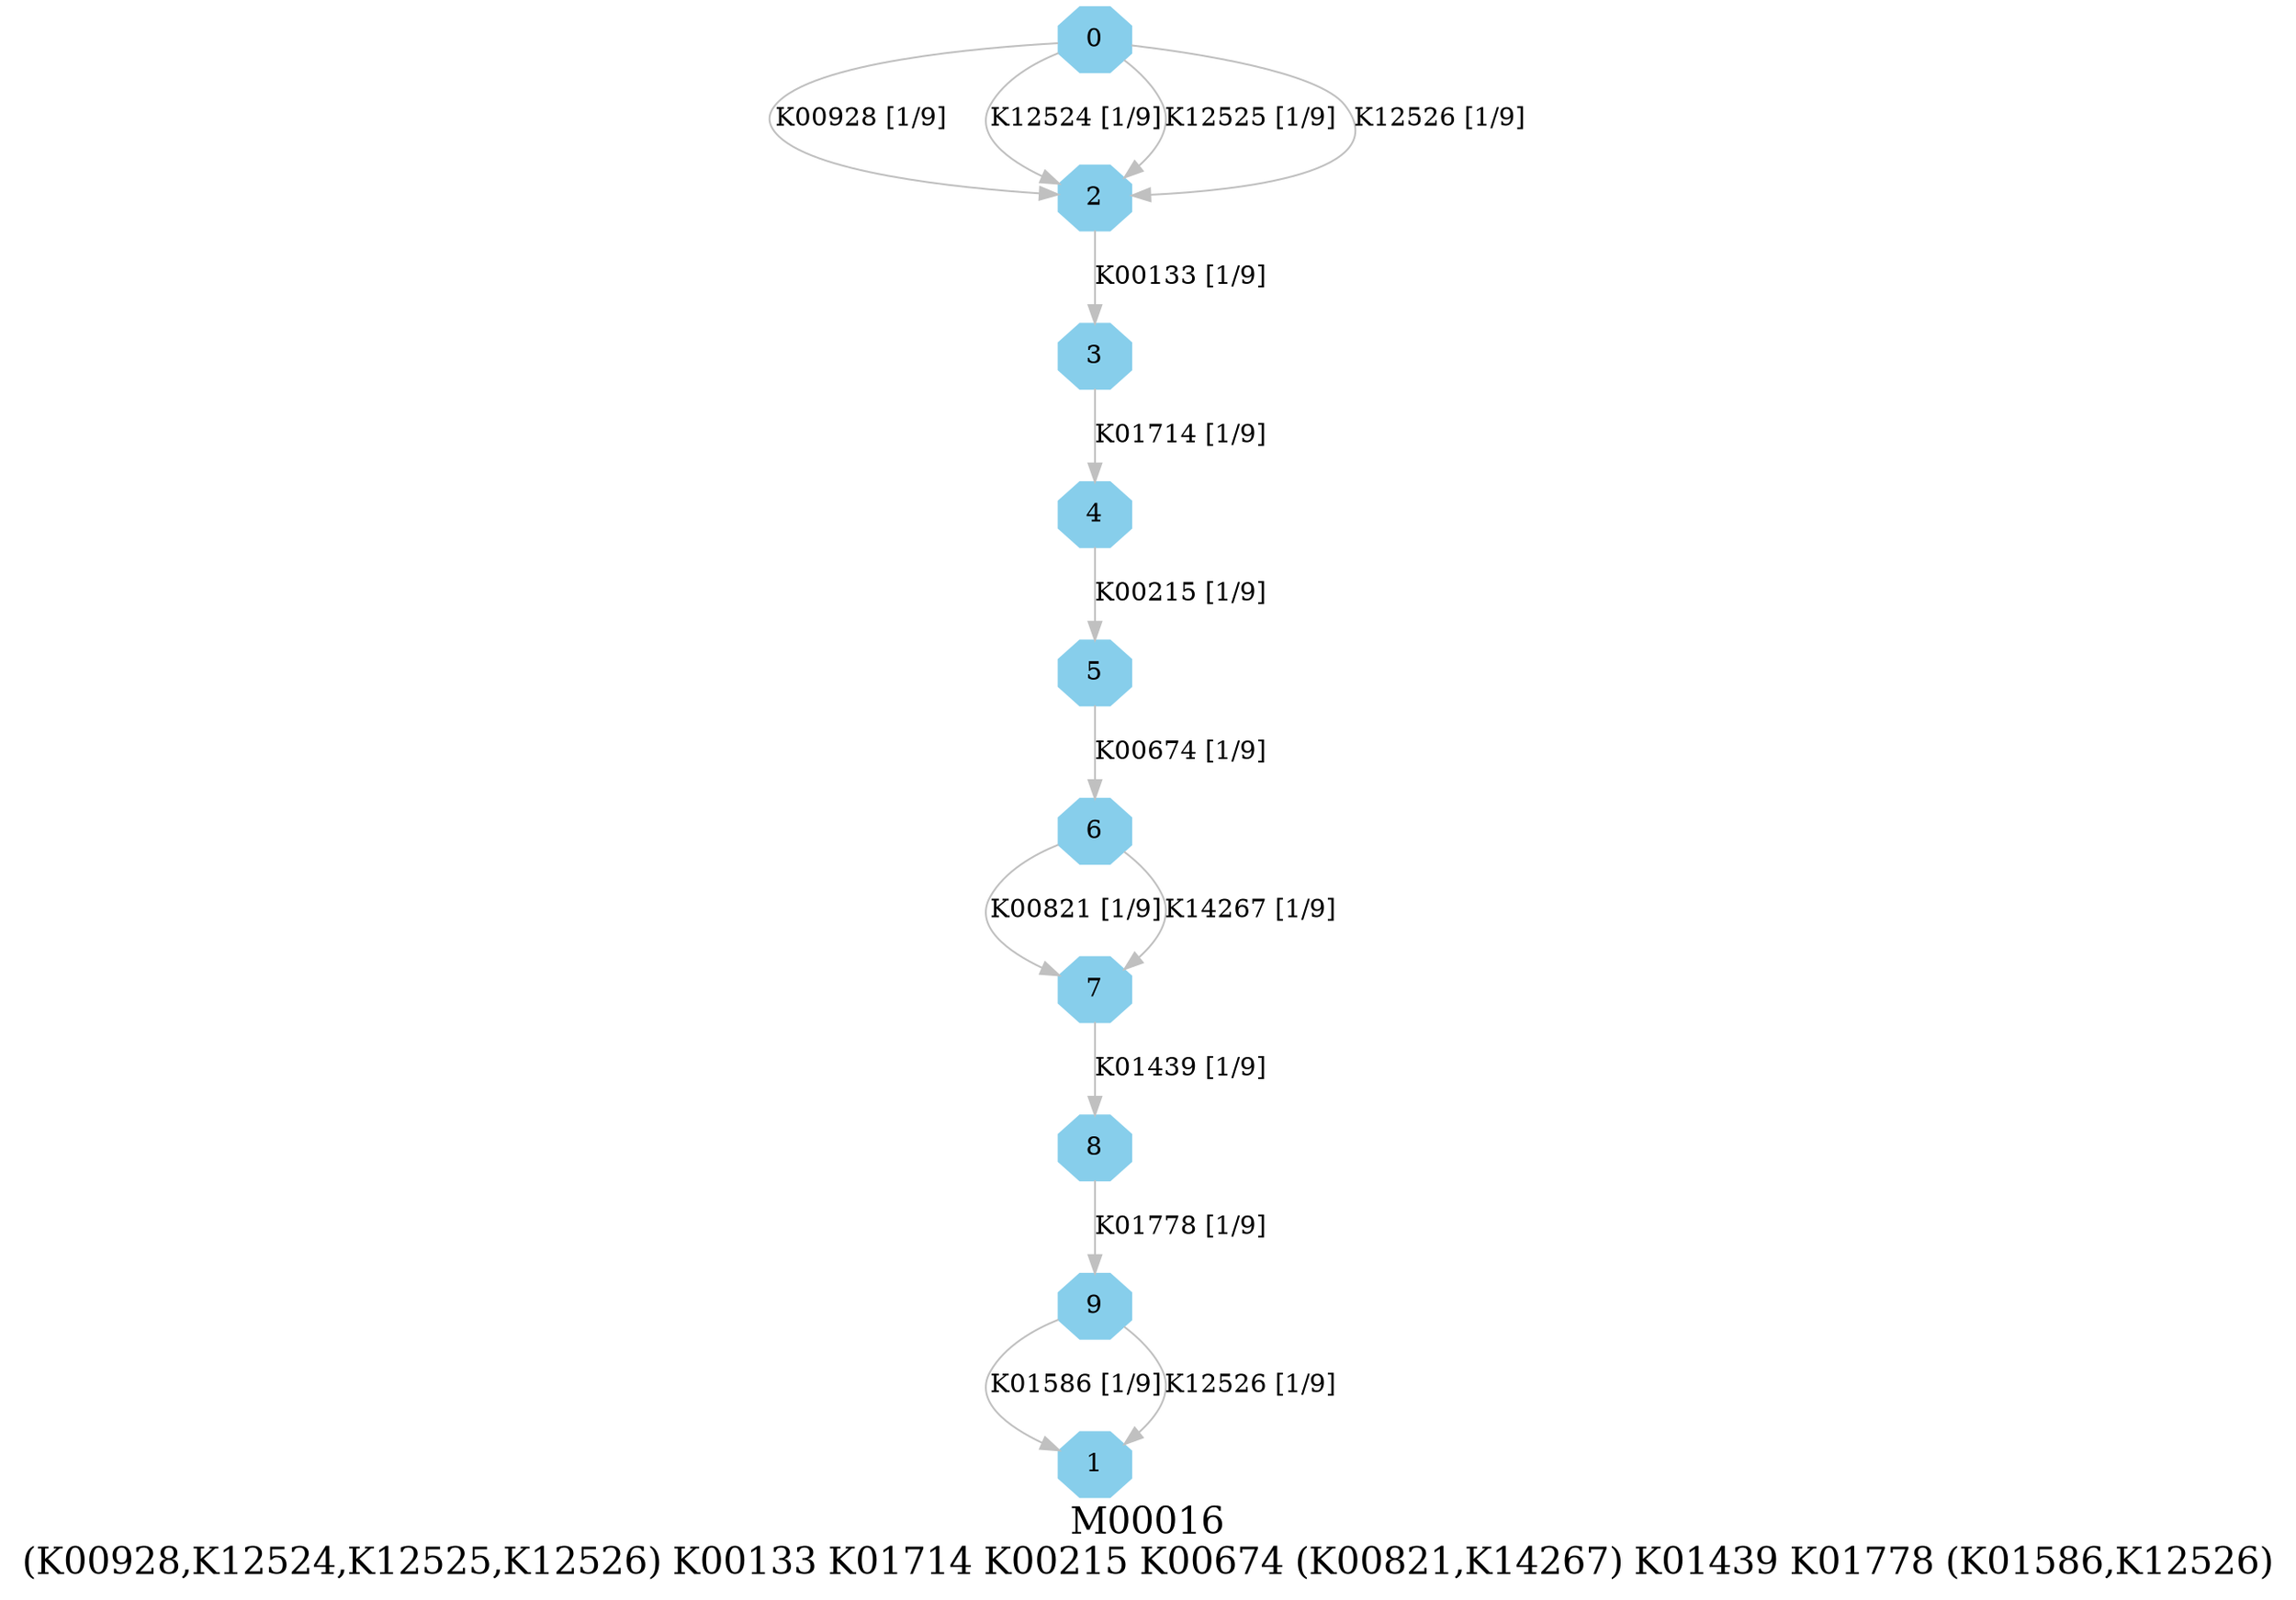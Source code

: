 digraph G {
graph [label="M00016
(K00928,K12524,K12525,K12526) K00133 K01714 K00215 K00674 (K00821,K14267) K01439 K01778 (K01586,K12526)",fontsize=20];
node [shape=box,style=filled];
edge [len=3,color=grey];
{node [width=.3,height=.3,shape=octagon,style=filled,color=skyblue] 0 1 2 3 4 5 6 7 8 9 }
0 -> 2 [label="K00928 [1/9]"];
0 -> 2 [label="K12524 [1/9]"];
0 -> 2 [label="K12525 [1/9]"];
0 -> 2 [label="K12526 [1/9]"];
2 -> 3 [label="K00133 [1/9]"];
3 -> 4 [label="K01714 [1/9]"];
4 -> 5 [label="K00215 [1/9]"];
5 -> 6 [label="K00674 [1/9]"];
6 -> 7 [label="K00821 [1/9]"];
6 -> 7 [label="K14267 [1/9]"];
7 -> 8 [label="K01439 [1/9]"];
8 -> 9 [label="K01778 [1/9]"];
9 -> 1 [label="K01586 [1/9]"];
9 -> 1 [label="K12526 [1/9]"];
}